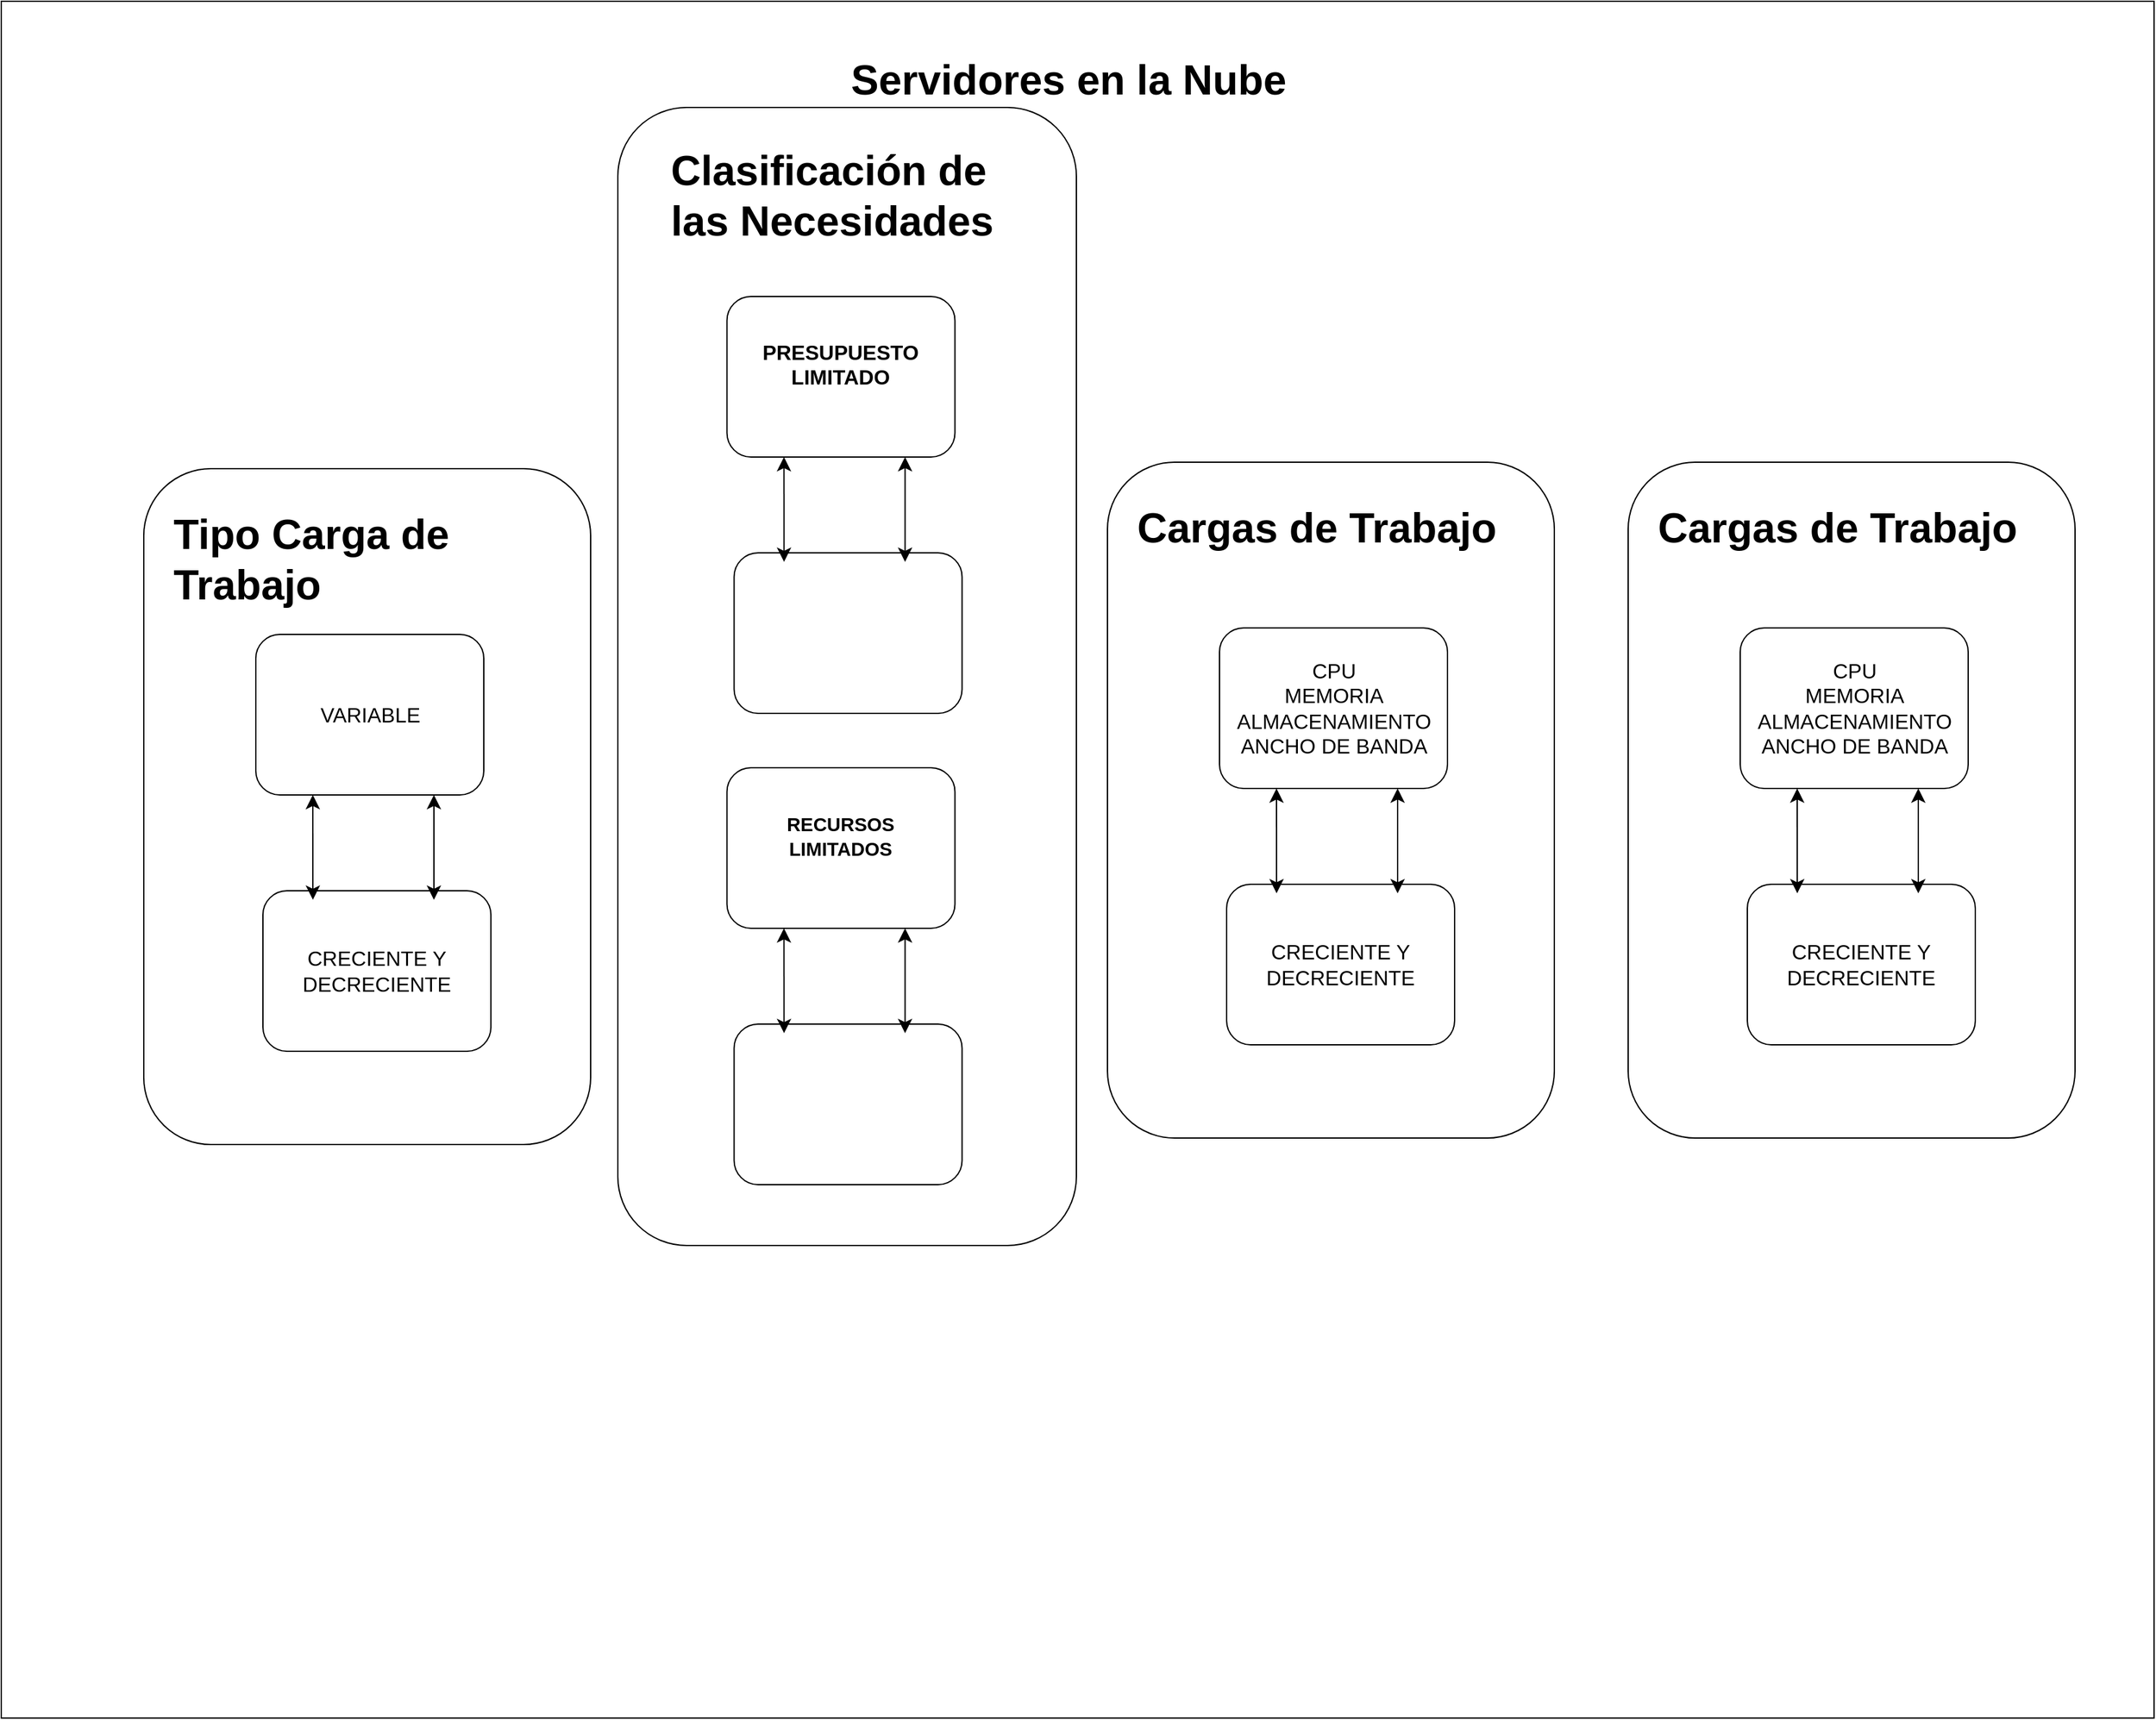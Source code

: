 <mxfile version="22.0.4" type="github" pages="2">
  <diagram name="Página-1" id="vCq6zs7CrHMmV6JF6-9W">
    <mxGraphModel dx="2474" dy="1393" grid="0" gridSize="10" guides="1" tooltips="1" connect="1" arrows="1" fold="1" page="0" pageScale="1" pageWidth="827" pageHeight="1169" math="0" shadow="0">
      <root>
        <mxCell id="0" />
        <mxCell id="1" parent="0" />
        <mxCell id="Tj51BT58kHfH4cU9sa8p-1" value="" style="rounded=0;whiteSpace=wrap;html=1;fontSize=16;" vertex="1" parent="1">
          <mxGeometry x="-383" y="-201" width="1662" height="1326" as="geometry" />
        </mxCell>
        <mxCell id="Tj51BT58kHfH4cU9sa8p-2" value="&lt;h1&gt;Servidores en la Nube&lt;/h1&gt;" style="text;html=1;strokeColor=none;fillColor=none;spacing=5;spacingTop=-20;whiteSpace=wrap;overflow=hidden;rounded=0;fontSize=16;" vertex="1" parent="1">
          <mxGeometry x="268" y="-170" width="403" height="75" as="geometry" />
        </mxCell>
        <mxCell id="Tj51BT58kHfH4cU9sa8p-3" value="" style="rounded=1;whiteSpace=wrap;html=1;fontSize=16;" vertex="1" parent="1">
          <mxGeometry x="93" y="-119" width="354" height="879" as="geometry" />
        </mxCell>
        <mxCell id="Tj51BT58kHfH4cU9sa8p-4" value="&lt;h1&gt;Clasificación de las Necesidades&lt;/h1&gt;" style="text;html=1;strokeColor=none;fillColor=none;spacing=5;spacingTop=-20;whiteSpace=wrap;overflow=hidden;rounded=0;fontSize=16;" vertex="1" parent="1">
          <mxGeometry x="129" y="-100" width="298" height="91" as="geometry" />
        </mxCell>
        <mxCell id="Tj51BT58kHfH4cU9sa8p-5" value="&lt;span style=&quot;line-height: 107%;&quot;&gt;&lt;b&gt;PRESUPUESTO LIMITADO&lt;br&gt;&lt;span style=&quot;font-size: 14.667px;&quot;&gt;&lt;br&gt;&lt;/span&gt;&lt;/b&gt;&lt;/span&gt;" style="rounded=1;whiteSpace=wrap;html=1;fontSize=16;" vertex="1" parent="1">
          <mxGeometry x="177.25" y="27" width="176" height="124" as="geometry" />
        </mxCell>
        <mxCell id="Tj51BT58kHfH4cU9sa8p-6" value="" style="rounded=1;whiteSpace=wrap;html=1;fontSize=16;" vertex="1" parent="1">
          <mxGeometry x="182.75" y="225" width="176" height="124" as="geometry" />
        </mxCell>
        <mxCell id="Tj51BT58kHfH4cU9sa8p-7" value="" style="endArrow=classic;startArrow=classic;html=1;rounded=0;fontSize=12;startSize=8;endSize=8;curved=1;entryX=0.25;entryY=1;entryDx=0;entryDy=0;exitX=0.219;exitY=0.056;exitDx=0;exitDy=0;exitPerimeter=0;" edge="1" parent="1" source="Tj51BT58kHfH4cU9sa8p-6" target="Tj51BT58kHfH4cU9sa8p-5">
          <mxGeometry width="50" height="50" relative="1" as="geometry">
            <mxPoint x="155.75" y="241" as="sourcePoint" />
            <mxPoint x="205.75" y="191" as="targetPoint" />
          </mxGeometry>
        </mxCell>
        <mxCell id="Tj51BT58kHfH4cU9sa8p-8" value="" style="endArrow=classic;startArrow=classic;html=1;rounded=0;fontSize=12;startSize=8;endSize=8;curved=1;entryX=0.25;entryY=1;entryDx=0;entryDy=0;exitX=0.219;exitY=0.056;exitDx=0;exitDy=0;exitPerimeter=0;" edge="1" parent="1">
          <mxGeometry width="50" height="50" relative="1" as="geometry">
            <mxPoint x="314.75" y="232" as="sourcePoint" />
            <mxPoint x="314.75" y="151" as="targetPoint" />
          </mxGeometry>
        </mxCell>
        <mxCell id="SgmyFsETjONuVWpeVux2-13" value="" style="rounded=1;whiteSpace=wrap;html=1;fontSize=16;" vertex="1" parent="1">
          <mxGeometry x="471" y="155" width="345" height="522" as="geometry" />
        </mxCell>
        <mxCell id="SgmyFsETjONuVWpeVux2-14" value="&lt;h1&gt;Cargas de Trabajo&lt;/h1&gt;" style="text;html=1;strokeColor=none;fillColor=none;spacing=5;spacingTop=-20;whiteSpace=wrap;overflow=hidden;rounded=0;fontSize=16;" vertex="1" parent="1">
          <mxGeometry x="489" y="176" width="297.5" height="61" as="geometry" />
        </mxCell>
        <mxCell id="SgmyFsETjONuVWpeVux2-15" value="CPU&lt;br&gt;MEMORIA&lt;br&gt;ALMACENAMIENTO&lt;br&gt;ANCHO DE BANDA" style="rounded=1;whiteSpace=wrap;html=1;fontSize=16;" vertex="1" parent="1">
          <mxGeometry x="557.5" y="283" width="176" height="124" as="geometry" />
        </mxCell>
        <mxCell id="SgmyFsETjONuVWpeVux2-16" value="CRECIENTE Y DECRECIENTE" style="rounded=1;whiteSpace=wrap;html=1;fontSize=16;" vertex="1" parent="1">
          <mxGeometry x="563" y="481" width="176" height="124" as="geometry" />
        </mxCell>
        <mxCell id="SgmyFsETjONuVWpeVux2-17" value="" style="endArrow=classic;startArrow=classic;html=1;rounded=0;fontSize=12;startSize=8;endSize=8;curved=1;entryX=0.25;entryY=1;entryDx=0;entryDy=0;exitX=0.219;exitY=0.056;exitDx=0;exitDy=0;exitPerimeter=0;" edge="1" parent="1" source="SgmyFsETjONuVWpeVux2-16" target="SgmyFsETjONuVWpeVux2-15">
          <mxGeometry width="50" height="50" relative="1" as="geometry">
            <mxPoint x="536" y="497" as="sourcePoint" />
            <mxPoint x="586" y="447" as="targetPoint" />
          </mxGeometry>
        </mxCell>
        <mxCell id="SgmyFsETjONuVWpeVux2-18" value="" style="endArrow=classic;startArrow=classic;html=1;rounded=0;fontSize=12;startSize=8;endSize=8;curved=1;entryX=0.25;entryY=1;entryDx=0;entryDy=0;exitX=0.219;exitY=0.056;exitDx=0;exitDy=0;exitPerimeter=0;" edge="1" parent="1">
          <mxGeometry width="50" height="50" relative="1" as="geometry">
            <mxPoint x="695" y="488" as="sourcePoint" />
            <mxPoint x="695" y="407" as="targetPoint" />
          </mxGeometry>
        </mxCell>
        <mxCell id="SgmyFsETjONuVWpeVux2-19" value="" style="rounded=1;whiteSpace=wrap;html=1;fontSize=16;" vertex="1" parent="1">
          <mxGeometry x="-273" y="160" width="345" height="522" as="geometry" />
        </mxCell>
        <mxCell id="SgmyFsETjONuVWpeVux2-20" value="&lt;h1&gt;&lt;b&gt;Tipo Carga de Trabajo&lt;/b&gt;&lt;br&gt;&lt;/h1&gt;" style="text;html=1;strokeColor=none;fillColor=none;spacing=5;spacingTop=-20;whiteSpace=wrap;overflow=hidden;rounded=0;fontSize=16;" vertex="1" parent="1">
          <mxGeometry x="-255" y="181" width="298" height="90" as="geometry" />
        </mxCell>
        <mxCell id="SgmyFsETjONuVWpeVux2-21" value="VARIABLE" style="rounded=1;whiteSpace=wrap;html=1;fontSize=16;" vertex="1" parent="1">
          <mxGeometry x="-186.5" y="288" width="176" height="124" as="geometry" />
        </mxCell>
        <mxCell id="SgmyFsETjONuVWpeVux2-22" value="CRECIENTE Y DECRECIENTE" style="rounded=1;whiteSpace=wrap;html=1;fontSize=16;" vertex="1" parent="1">
          <mxGeometry x="-181" y="486" width="176" height="124" as="geometry" />
        </mxCell>
        <mxCell id="SgmyFsETjONuVWpeVux2-23" value="" style="endArrow=classic;startArrow=classic;html=1;rounded=0;fontSize=12;startSize=8;endSize=8;curved=1;entryX=0.25;entryY=1;entryDx=0;entryDy=0;exitX=0.219;exitY=0.056;exitDx=0;exitDy=0;exitPerimeter=0;" edge="1" parent="1" source="SgmyFsETjONuVWpeVux2-22" target="SgmyFsETjONuVWpeVux2-21">
          <mxGeometry width="50" height="50" relative="1" as="geometry">
            <mxPoint x="-208" y="502" as="sourcePoint" />
            <mxPoint x="-158" y="452" as="targetPoint" />
          </mxGeometry>
        </mxCell>
        <mxCell id="SgmyFsETjONuVWpeVux2-24" value="" style="endArrow=classic;startArrow=classic;html=1;rounded=0;fontSize=12;startSize=8;endSize=8;curved=1;entryX=0.25;entryY=1;entryDx=0;entryDy=0;exitX=0.219;exitY=0.056;exitDx=0;exitDy=0;exitPerimeter=0;" edge="1" parent="1">
          <mxGeometry width="50" height="50" relative="1" as="geometry">
            <mxPoint x="-49" y="493" as="sourcePoint" />
            <mxPoint x="-49" y="412" as="targetPoint" />
          </mxGeometry>
        </mxCell>
        <mxCell id="SgmyFsETjONuVWpeVux2-25" value="" style="rounded=1;whiteSpace=wrap;html=1;fontSize=16;" vertex="1" parent="1">
          <mxGeometry x="873" y="155" width="345" height="522" as="geometry" />
        </mxCell>
        <mxCell id="SgmyFsETjONuVWpeVux2-26" value="&lt;h1&gt;Cargas de Trabajo&lt;/h1&gt;" style="text;html=1;strokeColor=none;fillColor=none;spacing=5;spacingTop=-20;whiteSpace=wrap;overflow=hidden;rounded=0;fontSize=16;" vertex="1" parent="1">
          <mxGeometry x="891" y="176" width="297.5" height="61" as="geometry" />
        </mxCell>
        <mxCell id="SgmyFsETjONuVWpeVux2-27" value="CPU&lt;br&gt;MEMORIA&lt;br&gt;ALMACENAMIENTO&lt;br&gt;ANCHO DE BANDA" style="rounded=1;whiteSpace=wrap;html=1;fontSize=16;" vertex="1" parent="1">
          <mxGeometry x="959.5" y="283" width="176" height="124" as="geometry" />
        </mxCell>
        <mxCell id="SgmyFsETjONuVWpeVux2-28" value="CRECIENTE Y DECRECIENTE" style="rounded=1;whiteSpace=wrap;html=1;fontSize=16;" vertex="1" parent="1">
          <mxGeometry x="965" y="481" width="176" height="124" as="geometry" />
        </mxCell>
        <mxCell id="SgmyFsETjONuVWpeVux2-29" value="" style="endArrow=classic;startArrow=classic;html=1;rounded=0;fontSize=12;startSize=8;endSize=8;curved=1;entryX=0.25;entryY=1;entryDx=0;entryDy=0;exitX=0.219;exitY=0.056;exitDx=0;exitDy=0;exitPerimeter=0;" edge="1" parent="1" source="SgmyFsETjONuVWpeVux2-28" target="SgmyFsETjONuVWpeVux2-27">
          <mxGeometry width="50" height="50" relative="1" as="geometry">
            <mxPoint x="938" y="497" as="sourcePoint" />
            <mxPoint x="988" y="447" as="targetPoint" />
          </mxGeometry>
        </mxCell>
        <mxCell id="SgmyFsETjONuVWpeVux2-30" value="" style="endArrow=classic;startArrow=classic;html=1;rounded=0;fontSize=12;startSize=8;endSize=8;curved=1;entryX=0.25;entryY=1;entryDx=0;entryDy=0;exitX=0.219;exitY=0.056;exitDx=0;exitDy=0;exitPerimeter=0;" edge="1" parent="1">
          <mxGeometry width="50" height="50" relative="1" as="geometry">
            <mxPoint x="1097" y="488" as="sourcePoint" />
            <mxPoint x="1097" y="407" as="targetPoint" />
          </mxGeometry>
        </mxCell>
        <mxCell id="SgmyFsETjONuVWpeVux2-31" value="&lt;span style=&quot;line-height: 107%;&quot;&gt;&lt;b&gt;&lt;span style=&quot;font-size: 14.667px;&quot;&gt;RECURSOS &lt;br&gt;LIMITADOS&lt;br&gt;&lt;br&gt;&lt;/span&gt;&lt;/b&gt;&lt;/span&gt;" style="rounded=1;whiteSpace=wrap;html=1;fontSize=16;" vertex="1" parent="1">
          <mxGeometry x="177.25" y="391" width="176" height="124" as="geometry" />
        </mxCell>
        <mxCell id="SgmyFsETjONuVWpeVux2-32" value="" style="rounded=1;whiteSpace=wrap;html=1;fontSize=16;" vertex="1" parent="1">
          <mxGeometry x="182.75" y="589" width="176" height="124" as="geometry" />
        </mxCell>
        <mxCell id="SgmyFsETjONuVWpeVux2-33" value="" style="endArrow=classic;startArrow=classic;html=1;rounded=0;fontSize=12;startSize=8;endSize=8;curved=1;entryX=0.25;entryY=1;entryDx=0;entryDy=0;exitX=0.219;exitY=0.056;exitDx=0;exitDy=0;exitPerimeter=0;" edge="1" parent="1" source="SgmyFsETjONuVWpeVux2-32" target="SgmyFsETjONuVWpeVux2-31">
          <mxGeometry width="50" height="50" relative="1" as="geometry">
            <mxPoint x="155.75" y="605" as="sourcePoint" />
            <mxPoint x="205.75" y="555" as="targetPoint" />
          </mxGeometry>
        </mxCell>
        <mxCell id="SgmyFsETjONuVWpeVux2-34" value="" style="endArrow=classic;startArrow=classic;html=1;rounded=0;fontSize=12;startSize=8;endSize=8;curved=1;entryX=0.25;entryY=1;entryDx=0;entryDy=0;exitX=0.219;exitY=0.056;exitDx=0;exitDy=0;exitPerimeter=0;" edge="1" parent="1">
          <mxGeometry width="50" height="50" relative="1" as="geometry">
            <mxPoint x="314.75" y="596" as="sourcePoint" />
            <mxPoint x="314.75" y="515" as="targetPoint" />
          </mxGeometry>
        </mxCell>
      </root>
    </mxGraphModel>
  </diagram>
  <diagram id="8uViFbAy0dLPO0oPSzOy" name="Página-2">
    <mxGraphModel dx="1452" dy="695" grid="0" gridSize="10" guides="1" tooltips="1" connect="1" arrows="1" fold="1" page="0" pageScale="1" pageWidth="827" pageHeight="1169" math="0" shadow="0">
      <root>
        <mxCell id="0" />
        <mxCell id="1" parent="0" />
      </root>
    </mxGraphModel>
  </diagram>
</mxfile>
